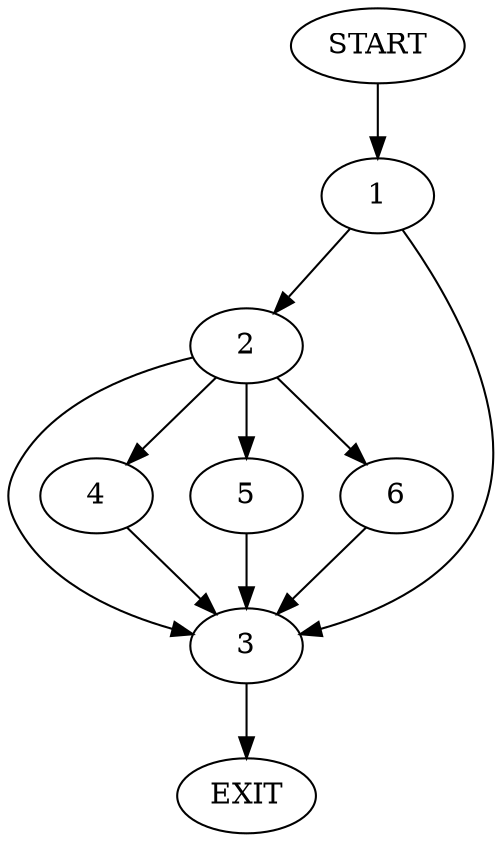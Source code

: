 digraph {
0 [label="START"]
7 [label="EXIT"]
0 -> 1
1 -> 2
1 -> 3
2 -> 3
2 -> 4
2 -> 5
2 -> 6
3 -> 7
5 -> 3
6 -> 3
4 -> 3
}
